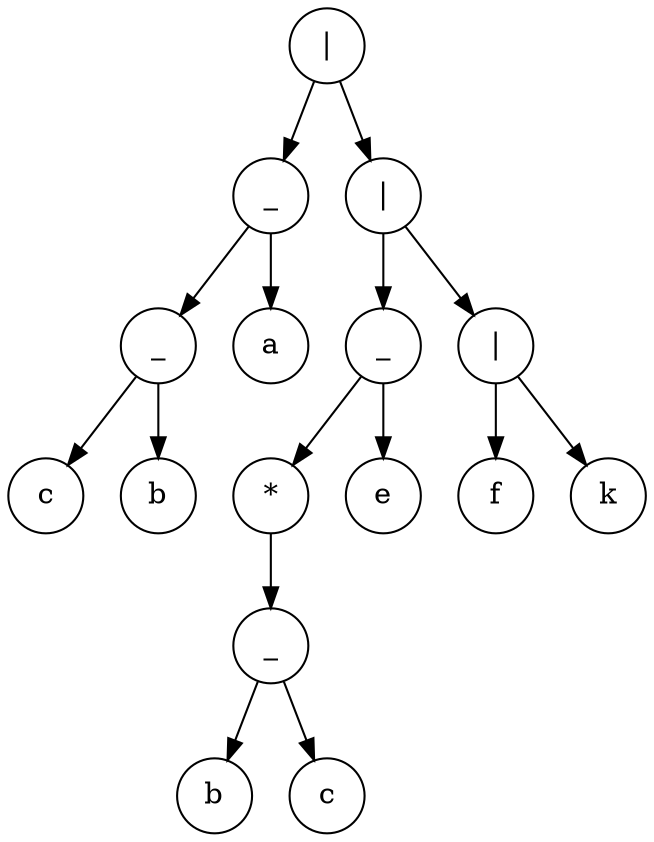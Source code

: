digraph Tree {
node [shape=circle];
94876466181328 [label="|"];
94876466181328 -> 94876466180976;
94876466180976 [label="_"];
94876466180976 -> 94876466180912;
94876466180912 [label="_"];
94876466180912 -> 94876466180848;
94876466180848 [label="c"];
94876466180912 -> 94876466180880;
94876466180880 [label="b"];
94876466180976 -> 94876466180944;
94876466180944 [label="a"];
94876466181328 -> 94876466181296;
94876466181296 [label="|"];
94876466181296 -> 94876466181168;
94876466181168 [label="_"];
94876466181168 -> 94876466181104;
94876466181104 [label="*"];
94876466181104 -> 94876466181072;
94876466181072 [label="_"];
94876466181072 -> 94876466181008;
94876466181008 [label="b"];
94876466181072 -> 94876466181040;
94876466181040 [label="c"];
94876466181168 -> 94876466181136;
94876466181136 [label="e"];
94876466181296 -> 94876466181264;
94876466181264 [label="|"];
94876466181264 -> 94876466181200;
94876466181200 [label="f"];
94876466181264 -> 94876466181232;
94876466181232 [label="k"];
}
